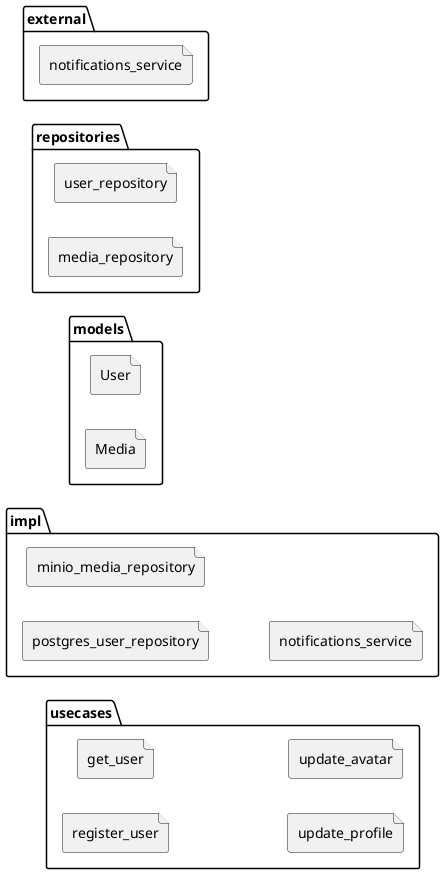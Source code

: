 @startuml packages

left to right direction

folder models {
    file User
    file Media
}

folder usecases {
    file register_user
    file get_user
    file update_profile
    file update_avatar
}

folder repositories {
    file user_repository
    file media_repository
}

folder external {
    file notifications_service
}

folder impl {
    file postgres_user_repository
    file minio_media_repository
    file "notifications_service" as NotificationsServiceImpl
}

@enduml